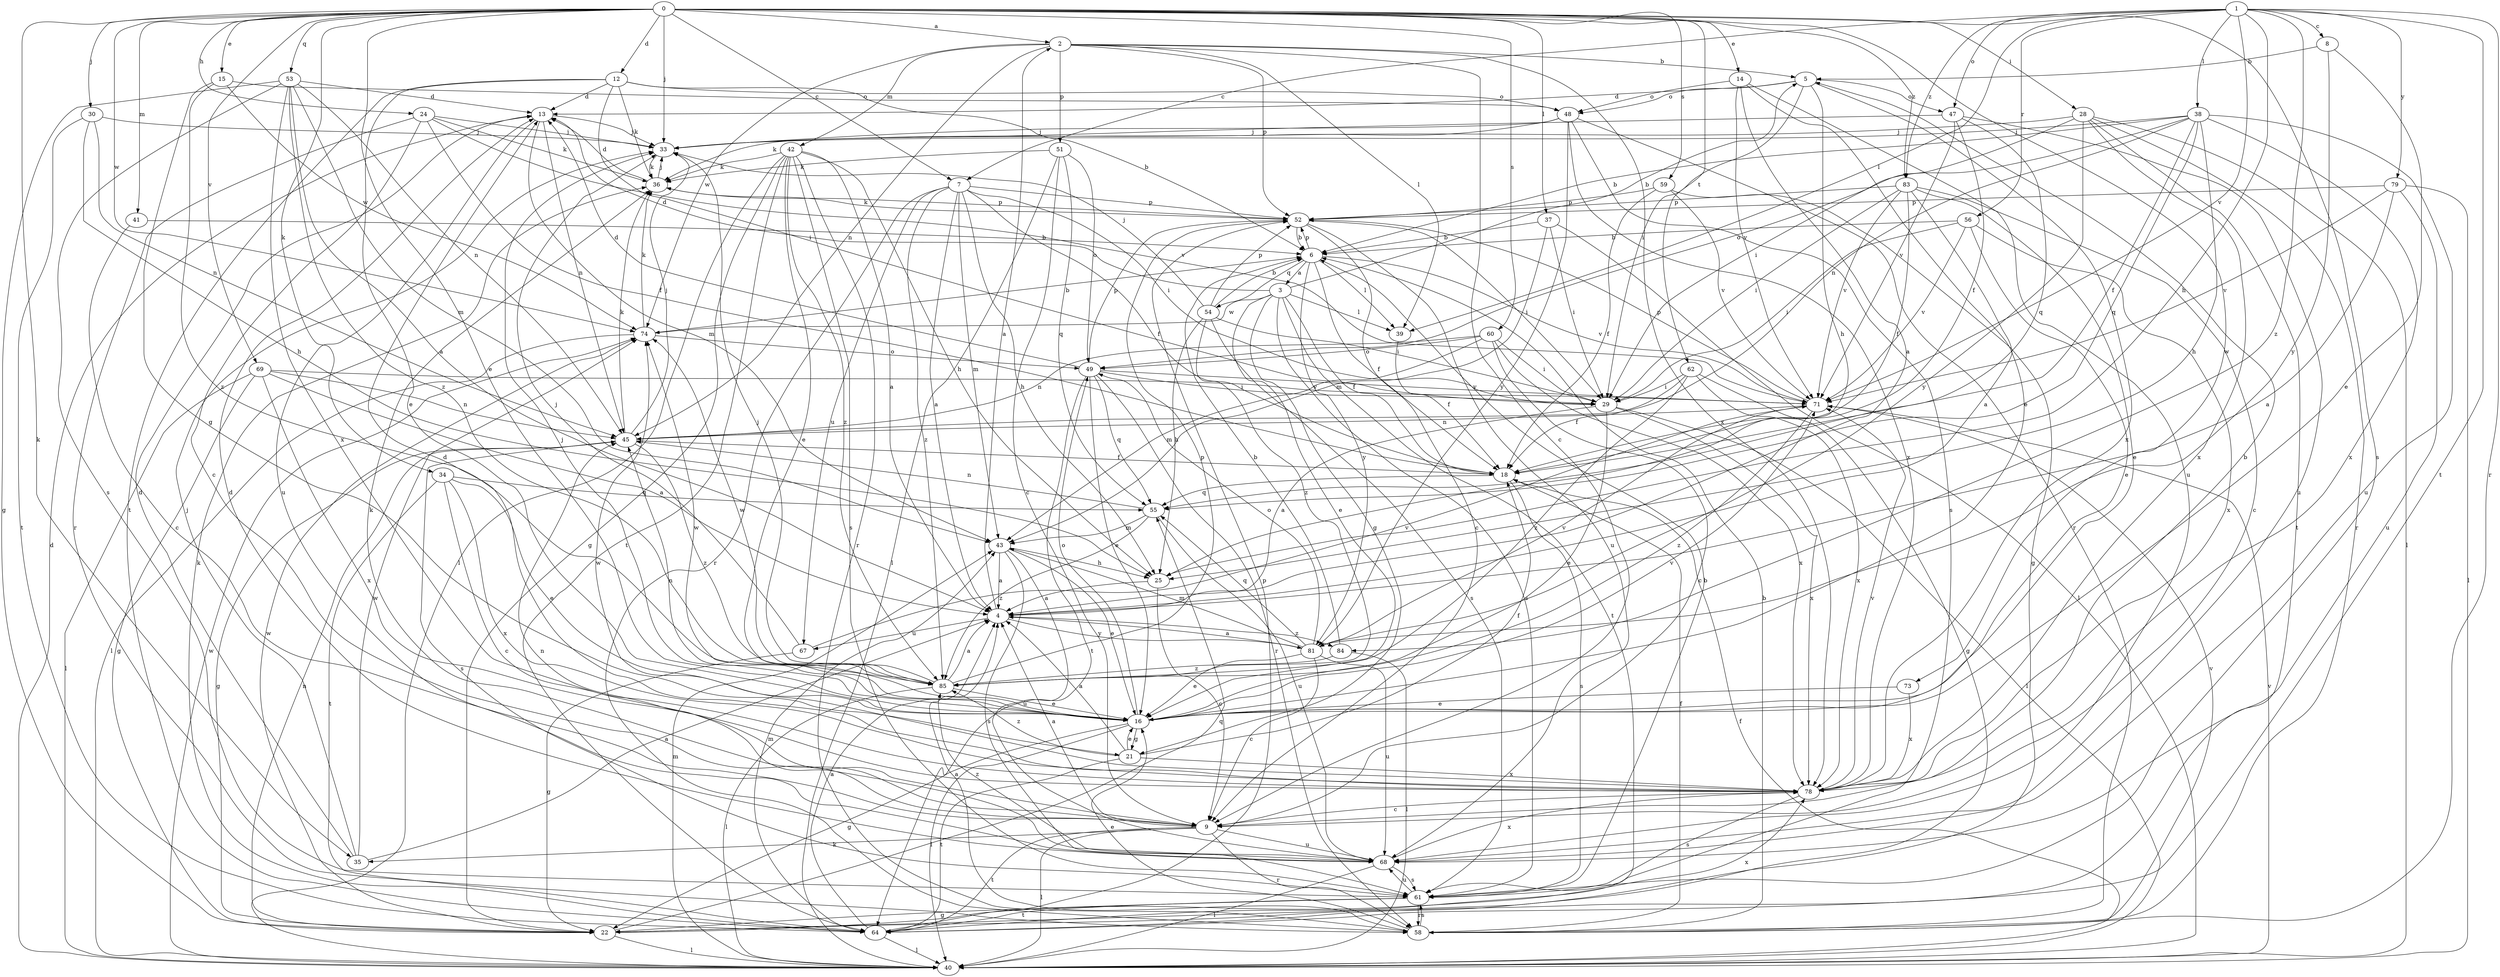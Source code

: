 strict digraph  {
0;
1;
2;
3;
4;
5;
6;
7;
8;
9;
12;
13;
14;
15;
16;
18;
21;
22;
24;
25;
28;
29;
30;
33;
34;
35;
36;
37;
38;
39;
40;
41;
42;
43;
45;
47;
48;
49;
51;
52;
53;
54;
55;
56;
58;
59;
60;
61;
62;
64;
67;
68;
69;
71;
73;
74;
78;
79;
81;
83;
84;
85;
0 -> 2  [label=a];
0 -> 7  [label=c];
0 -> 12  [label=d];
0 -> 14  [label=e];
0 -> 15  [label=e];
0 -> 16  [label=e];
0 -> 24  [label=h];
0 -> 28  [label=i];
0 -> 30  [label=j];
0 -> 33  [label=j];
0 -> 34  [label=k];
0 -> 35  [label=k];
0 -> 37  [label=l];
0 -> 41  [label=m];
0 -> 53  [label=q];
0 -> 59  [label=s];
0 -> 60  [label=s];
0 -> 61  [label=s];
0 -> 62  [label=t];
0 -> 69  [label=v];
0 -> 73  [label=w];
0 -> 74  [label=w];
0 -> 83  [label=z];
1 -> 7  [label=c];
1 -> 8  [label=c];
1 -> 25  [label=h];
1 -> 38  [label=l];
1 -> 39  [label=l];
1 -> 47  [label=o];
1 -> 56  [label=r];
1 -> 58  [label=r];
1 -> 64  [label=t];
1 -> 71  [label=v];
1 -> 79  [label=y];
1 -> 83  [label=z];
1 -> 84  [label=z];
2 -> 5  [label=b];
2 -> 9  [label=c];
2 -> 39  [label=l];
2 -> 42  [label=m];
2 -> 45  [label=n];
2 -> 51  [label=p];
2 -> 52  [label=p];
2 -> 74  [label=w];
2 -> 78  [label=x];
3 -> 5  [label=b];
3 -> 13  [label=d];
3 -> 16  [label=e];
3 -> 18  [label=f];
3 -> 21  [label=g];
3 -> 39  [label=l];
3 -> 61  [label=s];
3 -> 64  [label=t];
3 -> 74  [label=w];
4 -> 2  [label=a];
4 -> 67  [label=u];
4 -> 81  [label=y];
4 -> 84  [label=z];
5 -> 13  [label=d];
5 -> 25  [label=h];
5 -> 29  [label=i];
5 -> 47  [label=o];
5 -> 48  [label=o];
5 -> 78  [label=x];
6 -> 3  [label=a];
6 -> 18  [label=f];
6 -> 39  [label=l];
6 -> 52  [label=p];
6 -> 54  [label=q];
6 -> 71  [label=v];
6 -> 81  [label=y];
7 -> 4  [label=a];
7 -> 18  [label=f];
7 -> 25  [label=h];
7 -> 29  [label=i];
7 -> 43  [label=m];
7 -> 52  [label=p];
7 -> 58  [label=r];
7 -> 67  [label=u];
7 -> 85  [label=z];
8 -> 5  [label=b];
8 -> 16  [label=e];
8 -> 81  [label=y];
9 -> 4  [label=a];
9 -> 5  [label=b];
9 -> 35  [label=k];
9 -> 36  [label=k];
9 -> 40  [label=l];
9 -> 58  [label=r];
9 -> 64  [label=t];
9 -> 68  [label=u];
12 -> 6  [label=b];
12 -> 13  [label=d];
12 -> 16  [label=e];
12 -> 29  [label=i];
12 -> 36  [label=k];
12 -> 48  [label=o];
12 -> 64  [label=t];
13 -> 33  [label=j];
13 -> 43  [label=m];
13 -> 45  [label=n];
13 -> 68  [label=u];
14 -> 4  [label=a];
14 -> 16  [label=e];
14 -> 48  [label=o];
14 -> 68  [label=u];
14 -> 71  [label=v];
15 -> 21  [label=g];
15 -> 48  [label=o];
15 -> 74  [label=w];
15 -> 85  [label=z];
16 -> 21  [label=g];
16 -> 22  [label=g];
16 -> 33  [label=j];
16 -> 40  [label=l];
16 -> 45  [label=n];
16 -> 49  [label=o];
16 -> 71  [label=v];
16 -> 74  [label=w];
18 -> 55  [label=q];
18 -> 61  [label=s];
21 -> 4  [label=a];
21 -> 16  [label=e];
21 -> 18  [label=f];
21 -> 64  [label=t];
21 -> 78  [label=x];
21 -> 85  [label=z];
22 -> 40  [label=l];
22 -> 45  [label=n];
22 -> 55  [label=q];
22 -> 74  [label=w];
22 -> 78  [label=x];
24 -> 9  [label=c];
24 -> 18  [label=f];
24 -> 33  [label=j];
24 -> 36  [label=k];
24 -> 58  [label=r];
24 -> 71  [label=v];
25 -> 4  [label=a];
25 -> 9  [label=c];
28 -> 29  [label=i];
28 -> 33  [label=j];
28 -> 40  [label=l];
28 -> 58  [label=r];
28 -> 64  [label=t];
28 -> 78  [label=x];
28 -> 81  [label=y];
29 -> 4  [label=a];
29 -> 16  [label=e];
29 -> 40  [label=l];
29 -> 78  [label=x];
30 -> 25  [label=h];
30 -> 33  [label=j];
30 -> 45  [label=n];
30 -> 64  [label=t];
33 -> 36  [label=k];
34 -> 9  [label=c];
34 -> 16  [label=e];
34 -> 55  [label=q];
34 -> 64  [label=t];
34 -> 78  [label=x];
35 -> 4  [label=a];
35 -> 13  [label=d];
35 -> 33  [label=j];
35 -> 74  [label=w];
36 -> 13  [label=d];
36 -> 33  [label=j];
36 -> 52  [label=p];
37 -> 6  [label=b];
37 -> 29  [label=i];
37 -> 40  [label=l];
37 -> 43  [label=m];
38 -> 6  [label=b];
38 -> 18  [label=f];
38 -> 25  [label=h];
38 -> 33  [label=j];
38 -> 45  [label=n];
38 -> 49  [label=o];
38 -> 55  [label=q];
38 -> 68  [label=u];
38 -> 78  [label=x];
39 -> 18  [label=f];
40 -> 13  [label=d];
40 -> 18  [label=f];
40 -> 43  [label=m];
40 -> 71  [label=v];
40 -> 74  [label=w];
41 -> 6  [label=b];
41 -> 9  [label=c];
42 -> 4  [label=a];
42 -> 16  [label=e];
42 -> 22  [label=g];
42 -> 25  [label=h];
42 -> 36  [label=k];
42 -> 40  [label=l];
42 -> 58  [label=r];
42 -> 61  [label=s];
42 -> 64  [label=t];
42 -> 85  [label=z];
43 -> 4  [label=a];
43 -> 16  [label=e];
43 -> 25  [label=h];
43 -> 61  [label=s];
43 -> 68  [label=u];
45 -> 18  [label=f];
45 -> 22  [label=g];
45 -> 33  [label=j];
45 -> 36  [label=k];
45 -> 61  [label=s];
45 -> 85  [label=z];
47 -> 18  [label=f];
47 -> 33  [label=j];
47 -> 55  [label=q];
47 -> 68  [label=u];
47 -> 71  [label=v];
48 -> 33  [label=j];
48 -> 36  [label=k];
48 -> 58  [label=r];
48 -> 61  [label=s];
48 -> 78  [label=x];
48 -> 81  [label=y];
49 -> 13  [label=d];
49 -> 16  [label=e];
49 -> 29  [label=i];
49 -> 52  [label=p];
49 -> 55  [label=q];
49 -> 58  [label=r];
49 -> 64  [label=t];
49 -> 71  [label=v];
51 -> 9  [label=c];
51 -> 36  [label=k];
51 -> 40  [label=l];
51 -> 49  [label=o];
51 -> 55  [label=q];
52 -> 6  [label=b];
52 -> 9  [label=c];
52 -> 29  [label=i];
52 -> 36  [label=k];
52 -> 68  [label=u];
53 -> 4  [label=a];
53 -> 13  [label=d];
53 -> 22  [label=g];
53 -> 43  [label=m];
53 -> 45  [label=n];
53 -> 61  [label=s];
53 -> 78  [label=x];
53 -> 85  [label=z];
54 -> 6  [label=b];
54 -> 25  [label=h];
54 -> 29  [label=i];
54 -> 33  [label=j];
54 -> 52  [label=p];
54 -> 61  [label=s];
54 -> 85  [label=z];
55 -> 43  [label=m];
55 -> 45  [label=n];
55 -> 68  [label=u];
55 -> 85  [label=z];
56 -> 6  [label=b];
56 -> 16  [label=e];
56 -> 29  [label=i];
56 -> 71  [label=v];
56 -> 78  [label=x];
58 -> 4  [label=a];
58 -> 6  [label=b];
58 -> 16  [label=e];
58 -> 18  [label=f];
58 -> 61  [label=s];
58 -> 71  [label=v];
59 -> 18  [label=f];
59 -> 22  [label=g];
59 -> 52  [label=p];
59 -> 71  [label=v];
60 -> 9  [label=c];
60 -> 29  [label=i];
60 -> 43  [label=m];
60 -> 45  [label=n];
60 -> 49  [label=o];
60 -> 78  [label=x];
61 -> 6  [label=b];
61 -> 22  [label=g];
61 -> 58  [label=r];
61 -> 64  [label=t];
61 -> 68  [label=u];
62 -> 18  [label=f];
62 -> 22  [label=g];
62 -> 29  [label=i];
62 -> 78  [label=x];
62 -> 85  [label=z];
64 -> 4  [label=a];
64 -> 36  [label=k];
64 -> 40  [label=l];
64 -> 43  [label=m];
64 -> 52  [label=p];
67 -> 22  [label=g];
67 -> 33  [label=j];
67 -> 71  [label=v];
68 -> 13  [label=d];
68 -> 40  [label=l];
68 -> 45  [label=n];
68 -> 61  [label=s];
68 -> 78  [label=x];
68 -> 85  [label=z];
69 -> 4  [label=a];
69 -> 22  [label=g];
69 -> 40  [label=l];
69 -> 45  [label=n];
69 -> 71  [label=v];
69 -> 78  [label=x];
71 -> 45  [label=n];
71 -> 52  [label=p];
71 -> 85  [label=z];
73 -> 16  [label=e];
73 -> 78  [label=x];
74 -> 6  [label=b];
74 -> 36  [label=k];
74 -> 40  [label=l];
74 -> 49  [label=o];
78 -> 9  [label=c];
78 -> 13  [label=d];
78 -> 61  [label=s];
78 -> 71  [label=v];
78 -> 74  [label=w];
79 -> 4  [label=a];
79 -> 40  [label=l];
79 -> 52  [label=p];
79 -> 68  [label=u];
79 -> 71  [label=v];
81 -> 4  [label=a];
81 -> 9  [label=c];
81 -> 16  [label=e];
81 -> 43  [label=m];
81 -> 49  [label=o];
81 -> 55  [label=q];
81 -> 68  [label=u];
81 -> 71  [label=v];
83 -> 4  [label=a];
83 -> 9  [label=c];
83 -> 16  [label=e];
83 -> 18  [label=f];
83 -> 29  [label=i];
83 -> 52  [label=p];
83 -> 71  [label=v];
84 -> 6  [label=b];
84 -> 40  [label=l];
84 -> 85  [label=z];
85 -> 4  [label=a];
85 -> 16  [label=e];
85 -> 33  [label=j];
85 -> 40  [label=l];
85 -> 52  [label=p];
85 -> 74  [label=w];
}
